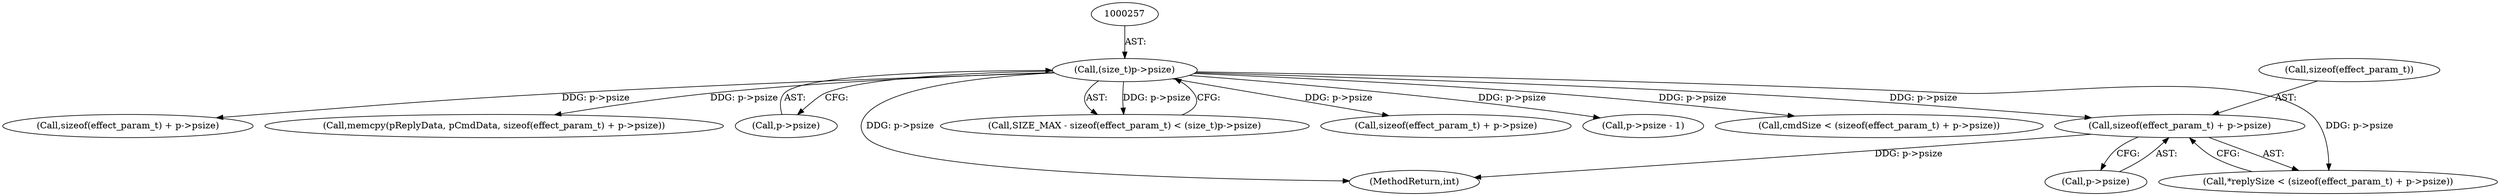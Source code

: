 digraph "0_Android_f490fc335772a9b14e78997486f4a572b0594c04_0@API" {
"1000298" [label="(Call,sizeof(effect_param_t) + p->psize)"];
"1000256" [label="(Call,(size_t)p->psize)"];
"1000279" [label="(Call,cmdSize < (sizeof(effect_param_t) + p->psize))"];
"1000313" [label="(Call,sizeof(effect_param_t) + p->psize)"];
"1000310" [label="(Call,memcpy(pReplyData, pCmdData, sizeof(effect_param_t) + p->psize))"];
"1000258" [label="(Call,p->psize)"];
"1000251" [label="(Call,SIZE_MAX - sizeof(effect_param_t) < (size_t)p->psize)"];
"1000256" [label="(Call,(size_t)p->psize)"];
"1000281" [label="(Call,sizeof(effect_param_t) + p->psize)"];
"1000299" [label="(Call,sizeof(effect_param_t))"];
"1000301" [label="(Call,p->psize)"];
"1000298" [label="(Call,sizeof(effect_param_t) + p->psize)"];
"1000330" [label="(Call,p->psize - 1)"];
"1000685" [label="(MethodReturn,int)"];
"1000295" [label="(Call,*replySize < (sizeof(effect_param_t) + p->psize))"];
"1000298" -> "1000295"  [label="AST: "];
"1000298" -> "1000301"  [label="CFG: "];
"1000299" -> "1000298"  [label="AST: "];
"1000301" -> "1000298"  [label="AST: "];
"1000295" -> "1000298"  [label="CFG: "];
"1000298" -> "1000685"  [label="DDG: p->psize"];
"1000256" -> "1000298"  [label="DDG: p->psize"];
"1000256" -> "1000251"  [label="AST: "];
"1000256" -> "1000258"  [label="CFG: "];
"1000257" -> "1000256"  [label="AST: "];
"1000258" -> "1000256"  [label="AST: "];
"1000251" -> "1000256"  [label="CFG: "];
"1000256" -> "1000685"  [label="DDG: p->psize"];
"1000256" -> "1000251"  [label="DDG: p->psize"];
"1000256" -> "1000279"  [label="DDG: p->psize"];
"1000256" -> "1000281"  [label="DDG: p->psize"];
"1000256" -> "1000295"  [label="DDG: p->psize"];
"1000256" -> "1000310"  [label="DDG: p->psize"];
"1000256" -> "1000313"  [label="DDG: p->psize"];
"1000256" -> "1000330"  [label="DDG: p->psize"];
}
